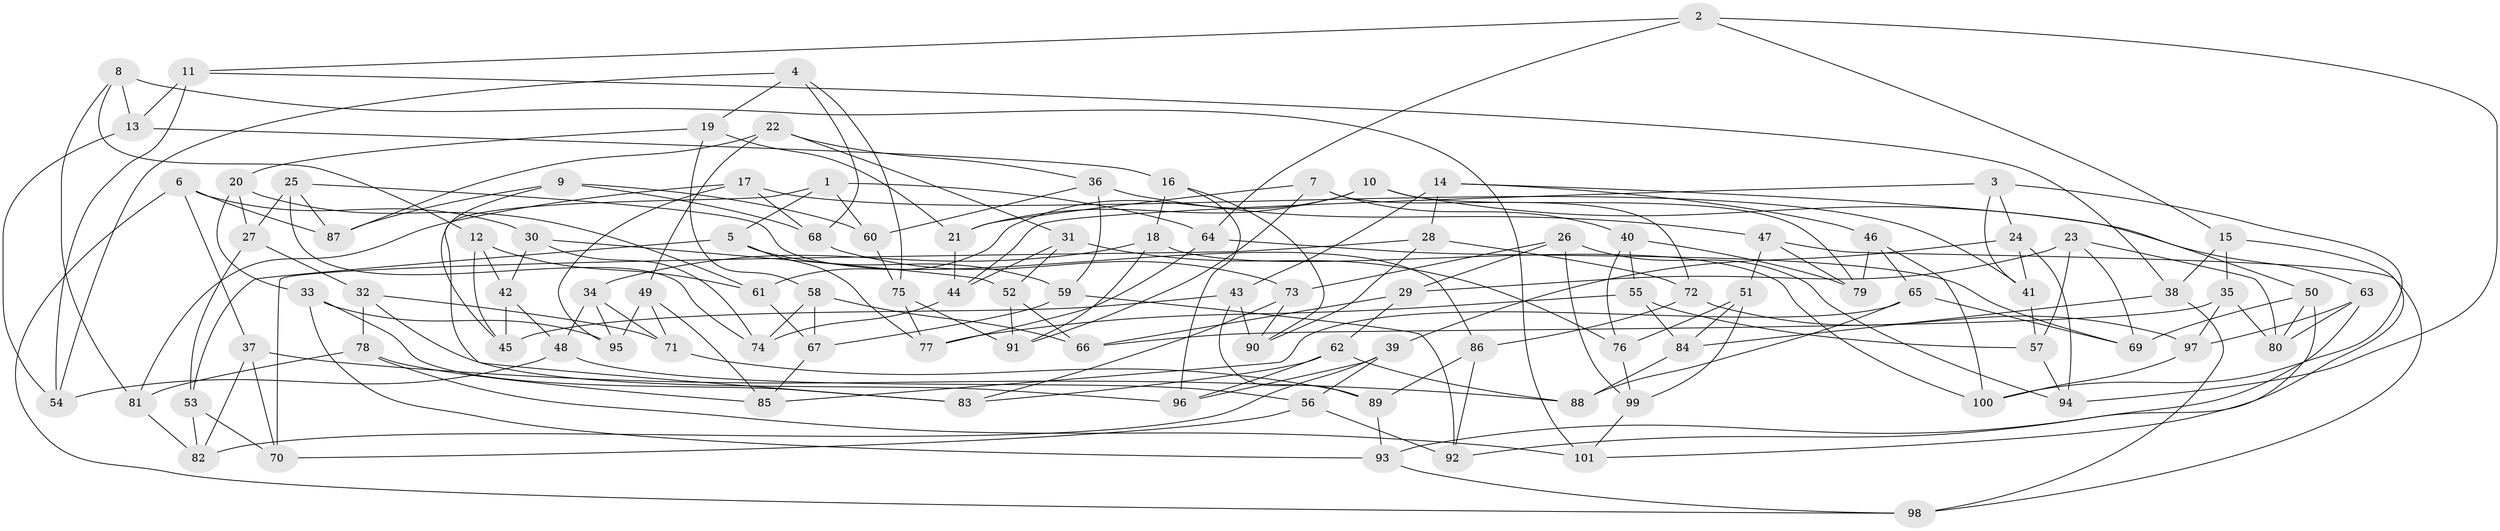 // coarse degree distribution, {4: 0.29508196721311475, 3: 0.06557377049180328, 6: 0.5081967213114754, 5: 0.13114754098360656}
// Generated by graph-tools (version 1.1) at 2025/38/03/04/25 23:38:20]
// undirected, 101 vertices, 202 edges
graph export_dot {
  node [color=gray90,style=filled];
  1;
  2;
  3;
  4;
  5;
  6;
  7;
  8;
  9;
  10;
  11;
  12;
  13;
  14;
  15;
  16;
  17;
  18;
  19;
  20;
  21;
  22;
  23;
  24;
  25;
  26;
  27;
  28;
  29;
  30;
  31;
  32;
  33;
  34;
  35;
  36;
  37;
  38;
  39;
  40;
  41;
  42;
  43;
  44;
  45;
  46;
  47;
  48;
  49;
  50;
  51;
  52;
  53;
  54;
  55;
  56;
  57;
  58;
  59;
  60;
  61;
  62;
  63;
  64;
  65;
  66;
  67;
  68;
  69;
  70;
  71;
  72;
  73;
  74;
  75;
  76;
  77;
  78;
  79;
  80;
  81;
  82;
  83;
  84;
  85;
  86;
  87;
  88;
  89;
  90;
  91;
  92;
  93;
  94;
  95;
  96;
  97;
  98;
  99;
  100;
  101;
  1 -- 64;
  1 -- 5;
  1 -- 60;
  1 -- 83;
  2 -- 64;
  2 -- 94;
  2 -- 15;
  2 -- 11;
  3 -- 24;
  3 -- 41;
  3 -- 44;
  3 -- 100;
  4 -- 19;
  4 -- 68;
  4 -- 54;
  4 -- 75;
  5 -- 77;
  5 -- 59;
  5 -- 53;
  6 -- 37;
  6 -- 30;
  6 -- 87;
  6 -- 98;
  7 -- 91;
  7 -- 40;
  7 -- 72;
  7 -- 21;
  8 -- 81;
  8 -- 101;
  8 -- 13;
  8 -- 12;
  9 -- 45;
  9 -- 60;
  9 -- 87;
  9 -- 68;
  10 -- 61;
  10 -- 79;
  10 -- 21;
  10 -- 63;
  11 -- 13;
  11 -- 38;
  11 -- 54;
  12 -- 42;
  12 -- 61;
  12 -- 45;
  13 -- 54;
  13 -- 16;
  14 -- 43;
  14 -- 46;
  14 -- 50;
  14 -- 28;
  15 -- 35;
  15 -- 101;
  15 -- 38;
  16 -- 96;
  16 -- 18;
  16 -- 90;
  17 -- 95;
  17 -- 41;
  17 -- 68;
  17 -- 81;
  18 -- 91;
  18 -- 100;
  18 -- 34;
  19 -- 20;
  19 -- 58;
  19 -- 21;
  20 -- 61;
  20 -- 27;
  20 -- 33;
  21 -- 44;
  22 -- 36;
  22 -- 49;
  22 -- 31;
  22 -- 87;
  23 -- 57;
  23 -- 80;
  23 -- 69;
  23 -- 29;
  24 -- 39;
  24 -- 94;
  24 -- 41;
  25 -- 27;
  25 -- 86;
  25 -- 87;
  25 -- 74;
  26 -- 94;
  26 -- 99;
  26 -- 73;
  26 -- 29;
  27 -- 53;
  27 -- 32;
  28 -- 70;
  28 -- 72;
  28 -- 90;
  29 -- 62;
  29 -- 66;
  30 -- 42;
  30 -- 74;
  30 -- 52;
  31 -- 76;
  31 -- 52;
  31 -- 44;
  32 -- 78;
  32 -- 71;
  32 -- 96;
  33 -- 95;
  33 -- 93;
  33 -- 83;
  34 -- 95;
  34 -- 48;
  34 -- 71;
  35 -- 80;
  35 -- 97;
  35 -- 66;
  36 -- 59;
  36 -- 47;
  36 -- 60;
  37 -- 88;
  37 -- 70;
  37 -- 82;
  38 -- 98;
  38 -- 84;
  39 -- 56;
  39 -- 82;
  39 -- 96;
  40 -- 79;
  40 -- 76;
  40 -- 55;
  41 -- 57;
  42 -- 45;
  42 -- 48;
  43 -- 90;
  43 -- 89;
  43 -- 45;
  44 -- 74;
  46 -- 79;
  46 -- 65;
  46 -- 100;
  47 -- 79;
  47 -- 51;
  47 -- 98;
  48 -- 54;
  48 -- 56;
  49 -- 95;
  49 -- 85;
  49 -- 71;
  50 -- 69;
  50 -- 92;
  50 -- 80;
  51 -- 84;
  51 -- 76;
  51 -- 99;
  52 -- 66;
  52 -- 91;
  53 -- 82;
  53 -- 70;
  55 -- 77;
  55 -- 57;
  55 -- 84;
  56 -- 92;
  56 -- 70;
  57 -- 94;
  58 -- 74;
  58 -- 67;
  58 -- 66;
  59 -- 67;
  59 -- 92;
  60 -- 75;
  61 -- 67;
  62 -- 96;
  62 -- 88;
  62 -- 83;
  63 -- 93;
  63 -- 97;
  63 -- 80;
  64 -- 77;
  64 -- 69;
  65 -- 69;
  65 -- 88;
  65 -- 85;
  67 -- 85;
  68 -- 73;
  71 -- 89;
  72 -- 86;
  72 -- 97;
  73 -- 90;
  73 -- 83;
  75 -- 77;
  75 -- 91;
  76 -- 99;
  78 -- 101;
  78 -- 85;
  78 -- 81;
  81 -- 82;
  84 -- 88;
  86 -- 92;
  86 -- 89;
  89 -- 93;
  93 -- 98;
  97 -- 100;
  99 -- 101;
}

